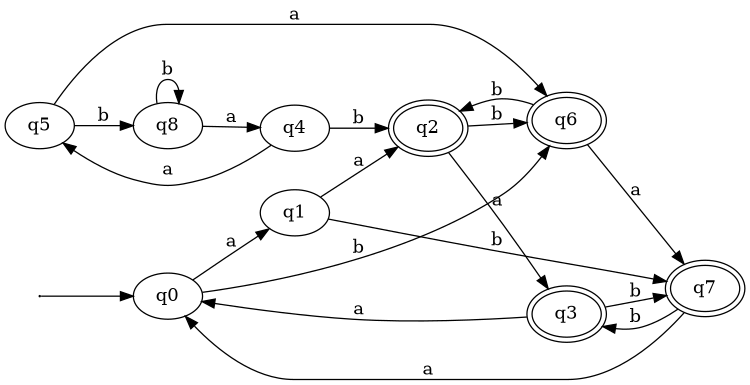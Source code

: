 digraph G {
    rankdir = LR;
    size = "5,7";
    1 -> q0;
    1 [label="",width=0.00001,height=0.00001];
    q0;
    q1;
    q2 [peripheries=2];
    q3 [peripheries=2];
    q4;
    q5;
    q6 [peripheries=2];
    q7 [peripheries=2];
    q8;
    q0 -> q1 [label = "a"];
    q0 -> q6 [label = "b"];
    q1 -> q2 [label = "a"];
    q1 -> q7 [label = "b"];
    q2 -> q3 [label = "a"];
    q2 -> q6 [label = "b"];
    q3 -> q0 [label = "a"];
    q3 -> q7 [label = "b"];
    q4 -> q5 [label = "a"];
    q4 -> q2 [label = "b"];
    q5 -> q6 [label = "a"];
    q5 -> q8 [label = "b"];
    q6 -> q7 [label = "a"];
    q6 -> q2 [label = "b"];
    q7 -> q0 [label = "a"];
    q7 -> q3 [label = "b"];
    q8 -> q4 [label = "a"];
    q8 -> q8 [label = "b"];
}


